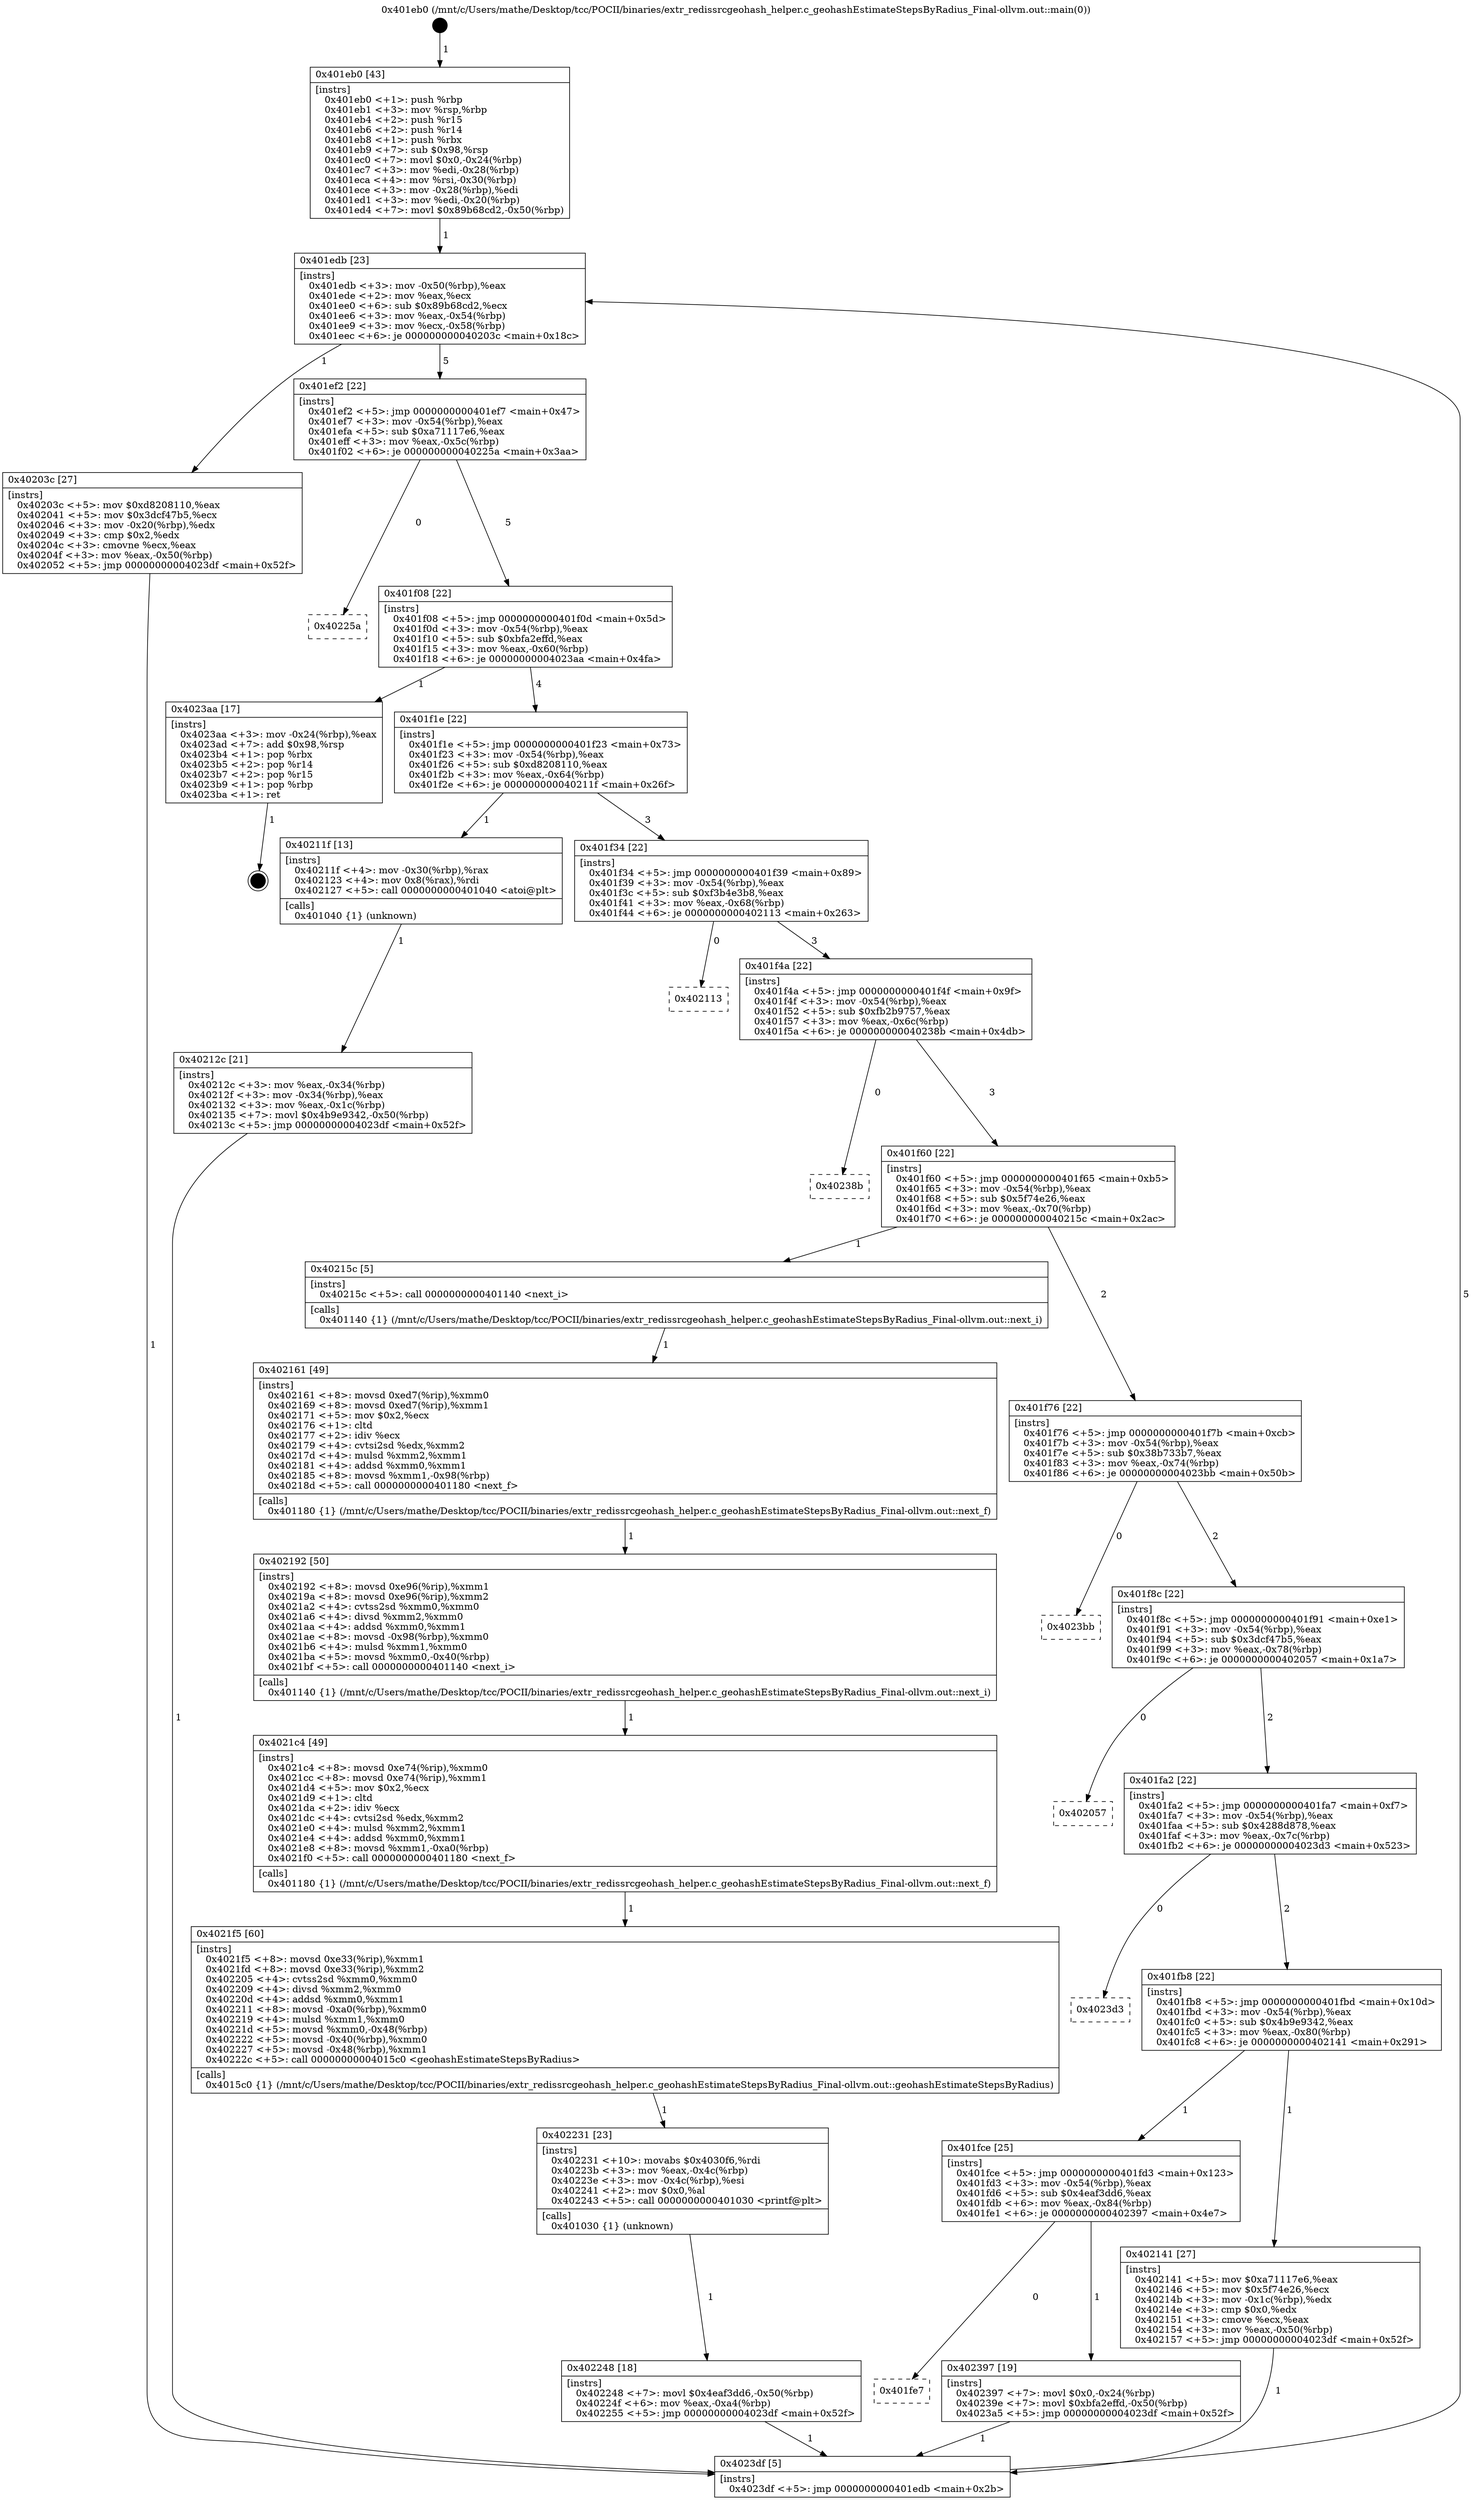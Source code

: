digraph "0x401eb0" {
  label = "0x401eb0 (/mnt/c/Users/mathe/Desktop/tcc/POCII/binaries/extr_redissrcgeohash_helper.c_geohashEstimateStepsByRadius_Final-ollvm.out::main(0))"
  labelloc = "t"
  node[shape=record]

  Entry [label="",width=0.3,height=0.3,shape=circle,fillcolor=black,style=filled]
  "0x401edb" [label="{
     0x401edb [23]\l
     | [instrs]\l
     &nbsp;&nbsp;0x401edb \<+3\>: mov -0x50(%rbp),%eax\l
     &nbsp;&nbsp;0x401ede \<+2\>: mov %eax,%ecx\l
     &nbsp;&nbsp;0x401ee0 \<+6\>: sub $0x89b68cd2,%ecx\l
     &nbsp;&nbsp;0x401ee6 \<+3\>: mov %eax,-0x54(%rbp)\l
     &nbsp;&nbsp;0x401ee9 \<+3\>: mov %ecx,-0x58(%rbp)\l
     &nbsp;&nbsp;0x401eec \<+6\>: je 000000000040203c \<main+0x18c\>\l
  }"]
  "0x40203c" [label="{
     0x40203c [27]\l
     | [instrs]\l
     &nbsp;&nbsp;0x40203c \<+5\>: mov $0xd8208110,%eax\l
     &nbsp;&nbsp;0x402041 \<+5\>: mov $0x3dcf47b5,%ecx\l
     &nbsp;&nbsp;0x402046 \<+3\>: mov -0x20(%rbp),%edx\l
     &nbsp;&nbsp;0x402049 \<+3\>: cmp $0x2,%edx\l
     &nbsp;&nbsp;0x40204c \<+3\>: cmovne %ecx,%eax\l
     &nbsp;&nbsp;0x40204f \<+3\>: mov %eax,-0x50(%rbp)\l
     &nbsp;&nbsp;0x402052 \<+5\>: jmp 00000000004023df \<main+0x52f\>\l
  }"]
  "0x401ef2" [label="{
     0x401ef2 [22]\l
     | [instrs]\l
     &nbsp;&nbsp;0x401ef2 \<+5\>: jmp 0000000000401ef7 \<main+0x47\>\l
     &nbsp;&nbsp;0x401ef7 \<+3\>: mov -0x54(%rbp),%eax\l
     &nbsp;&nbsp;0x401efa \<+5\>: sub $0xa71117e6,%eax\l
     &nbsp;&nbsp;0x401eff \<+3\>: mov %eax,-0x5c(%rbp)\l
     &nbsp;&nbsp;0x401f02 \<+6\>: je 000000000040225a \<main+0x3aa\>\l
  }"]
  "0x4023df" [label="{
     0x4023df [5]\l
     | [instrs]\l
     &nbsp;&nbsp;0x4023df \<+5\>: jmp 0000000000401edb \<main+0x2b\>\l
  }"]
  "0x401eb0" [label="{
     0x401eb0 [43]\l
     | [instrs]\l
     &nbsp;&nbsp;0x401eb0 \<+1\>: push %rbp\l
     &nbsp;&nbsp;0x401eb1 \<+3\>: mov %rsp,%rbp\l
     &nbsp;&nbsp;0x401eb4 \<+2\>: push %r15\l
     &nbsp;&nbsp;0x401eb6 \<+2\>: push %r14\l
     &nbsp;&nbsp;0x401eb8 \<+1\>: push %rbx\l
     &nbsp;&nbsp;0x401eb9 \<+7\>: sub $0x98,%rsp\l
     &nbsp;&nbsp;0x401ec0 \<+7\>: movl $0x0,-0x24(%rbp)\l
     &nbsp;&nbsp;0x401ec7 \<+3\>: mov %edi,-0x28(%rbp)\l
     &nbsp;&nbsp;0x401eca \<+4\>: mov %rsi,-0x30(%rbp)\l
     &nbsp;&nbsp;0x401ece \<+3\>: mov -0x28(%rbp),%edi\l
     &nbsp;&nbsp;0x401ed1 \<+3\>: mov %edi,-0x20(%rbp)\l
     &nbsp;&nbsp;0x401ed4 \<+7\>: movl $0x89b68cd2,-0x50(%rbp)\l
  }"]
  Exit [label="",width=0.3,height=0.3,shape=circle,fillcolor=black,style=filled,peripheries=2]
  "0x40225a" [label="{
     0x40225a\l
  }", style=dashed]
  "0x401f08" [label="{
     0x401f08 [22]\l
     | [instrs]\l
     &nbsp;&nbsp;0x401f08 \<+5\>: jmp 0000000000401f0d \<main+0x5d\>\l
     &nbsp;&nbsp;0x401f0d \<+3\>: mov -0x54(%rbp),%eax\l
     &nbsp;&nbsp;0x401f10 \<+5\>: sub $0xbfa2effd,%eax\l
     &nbsp;&nbsp;0x401f15 \<+3\>: mov %eax,-0x60(%rbp)\l
     &nbsp;&nbsp;0x401f18 \<+6\>: je 00000000004023aa \<main+0x4fa\>\l
  }"]
  "0x401fe7" [label="{
     0x401fe7\l
  }", style=dashed]
  "0x4023aa" [label="{
     0x4023aa [17]\l
     | [instrs]\l
     &nbsp;&nbsp;0x4023aa \<+3\>: mov -0x24(%rbp),%eax\l
     &nbsp;&nbsp;0x4023ad \<+7\>: add $0x98,%rsp\l
     &nbsp;&nbsp;0x4023b4 \<+1\>: pop %rbx\l
     &nbsp;&nbsp;0x4023b5 \<+2\>: pop %r14\l
     &nbsp;&nbsp;0x4023b7 \<+2\>: pop %r15\l
     &nbsp;&nbsp;0x4023b9 \<+1\>: pop %rbp\l
     &nbsp;&nbsp;0x4023ba \<+1\>: ret\l
  }"]
  "0x401f1e" [label="{
     0x401f1e [22]\l
     | [instrs]\l
     &nbsp;&nbsp;0x401f1e \<+5\>: jmp 0000000000401f23 \<main+0x73\>\l
     &nbsp;&nbsp;0x401f23 \<+3\>: mov -0x54(%rbp),%eax\l
     &nbsp;&nbsp;0x401f26 \<+5\>: sub $0xd8208110,%eax\l
     &nbsp;&nbsp;0x401f2b \<+3\>: mov %eax,-0x64(%rbp)\l
     &nbsp;&nbsp;0x401f2e \<+6\>: je 000000000040211f \<main+0x26f\>\l
  }"]
  "0x402397" [label="{
     0x402397 [19]\l
     | [instrs]\l
     &nbsp;&nbsp;0x402397 \<+7\>: movl $0x0,-0x24(%rbp)\l
     &nbsp;&nbsp;0x40239e \<+7\>: movl $0xbfa2effd,-0x50(%rbp)\l
     &nbsp;&nbsp;0x4023a5 \<+5\>: jmp 00000000004023df \<main+0x52f\>\l
  }"]
  "0x40211f" [label="{
     0x40211f [13]\l
     | [instrs]\l
     &nbsp;&nbsp;0x40211f \<+4\>: mov -0x30(%rbp),%rax\l
     &nbsp;&nbsp;0x402123 \<+4\>: mov 0x8(%rax),%rdi\l
     &nbsp;&nbsp;0x402127 \<+5\>: call 0000000000401040 \<atoi@plt\>\l
     | [calls]\l
     &nbsp;&nbsp;0x401040 \{1\} (unknown)\l
  }"]
  "0x401f34" [label="{
     0x401f34 [22]\l
     | [instrs]\l
     &nbsp;&nbsp;0x401f34 \<+5\>: jmp 0000000000401f39 \<main+0x89\>\l
     &nbsp;&nbsp;0x401f39 \<+3\>: mov -0x54(%rbp),%eax\l
     &nbsp;&nbsp;0x401f3c \<+5\>: sub $0xf3b4e3b8,%eax\l
     &nbsp;&nbsp;0x401f41 \<+3\>: mov %eax,-0x68(%rbp)\l
     &nbsp;&nbsp;0x401f44 \<+6\>: je 0000000000402113 \<main+0x263\>\l
  }"]
  "0x40212c" [label="{
     0x40212c [21]\l
     | [instrs]\l
     &nbsp;&nbsp;0x40212c \<+3\>: mov %eax,-0x34(%rbp)\l
     &nbsp;&nbsp;0x40212f \<+3\>: mov -0x34(%rbp),%eax\l
     &nbsp;&nbsp;0x402132 \<+3\>: mov %eax,-0x1c(%rbp)\l
     &nbsp;&nbsp;0x402135 \<+7\>: movl $0x4b9e9342,-0x50(%rbp)\l
     &nbsp;&nbsp;0x40213c \<+5\>: jmp 00000000004023df \<main+0x52f\>\l
  }"]
  "0x402248" [label="{
     0x402248 [18]\l
     | [instrs]\l
     &nbsp;&nbsp;0x402248 \<+7\>: movl $0x4eaf3dd6,-0x50(%rbp)\l
     &nbsp;&nbsp;0x40224f \<+6\>: mov %eax,-0xa4(%rbp)\l
     &nbsp;&nbsp;0x402255 \<+5\>: jmp 00000000004023df \<main+0x52f\>\l
  }"]
  "0x402113" [label="{
     0x402113\l
  }", style=dashed]
  "0x401f4a" [label="{
     0x401f4a [22]\l
     | [instrs]\l
     &nbsp;&nbsp;0x401f4a \<+5\>: jmp 0000000000401f4f \<main+0x9f\>\l
     &nbsp;&nbsp;0x401f4f \<+3\>: mov -0x54(%rbp),%eax\l
     &nbsp;&nbsp;0x401f52 \<+5\>: sub $0xfb2b9757,%eax\l
     &nbsp;&nbsp;0x401f57 \<+3\>: mov %eax,-0x6c(%rbp)\l
     &nbsp;&nbsp;0x401f5a \<+6\>: je 000000000040238b \<main+0x4db\>\l
  }"]
  "0x402231" [label="{
     0x402231 [23]\l
     | [instrs]\l
     &nbsp;&nbsp;0x402231 \<+10\>: movabs $0x4030f6,%rdi\l
     &nbsp;&nbsp;0x40223b \<+3\>: mov %eax,-0x4c(%rbp)\l
     &nbsp;&nbsp;0x40223e \<+3\>: mov -0x4c(%rbp),%esi\l
     &nbsp;&nbsp;0x402241 \<+2\>: mov $0x0,%al\l
     &nbsp;&nbsp;0x402243 \<+5\>: call 0000000000401030 \<printf@plt\>\l
     | [calls]\l
     &nbsp;&nbsp;0x401030 \{1\} (unknown)\l
  }"]
  "0x40238b" [label="{
     0x40238b\l
  }", style=dashed]
  "0x401f60" [label="{
     0x401f60 [22]\l
     | [instrs]\l
     &nbsp;&nbsp;0x401f60 \<+5\>: jmp 0000000000401f65 \<main+0xb5\>\l
     &nbsp;&nbsp;0x401f65 \<+3\>: mov -0x54(%rbp),%eax\l
     &nbsp;&nbsp;0x401f68 \<+5\>: sub $0x5f74e26,%eax\l
     &nbsp;&nbsp;0x401f6d \<+3\>: mov %eax,-0x70(%rbp)\l
     &nbsp;&nbsp;0x401f70 \<+6\>: je 000000000040215c \<main+0x2ac\>\l
  }"]
  "0x4021f5" [label="{
     0x4021f5 [60]\l
     | [instrs]\l
     &nbsp;&nbsp;0x4021f5 \<+8\>: movsd 0xe33(%rip),%xmm1\l
     &nbsp;&nbsp;0x4021fd \<+8\>: movsd 0xe33(%rip),%xmm2\l
     &nbsp;&nbsp;0x402205 \<+4\>: cvtss2sd %xmm0,%xmm0\l
     &nbsp;&nbsp;0x402209 \<+4\>: divsd %xmm2,%xmm0\l
     &nbsp;&nbsp;0x40220d \<+4\>: addsd %xmm0,%xmm1\l
     &nbsp;&nbsp;0x402211 \<+8\>: movsd -0xa0(%rbp),%xmm0\l
     &nbsp;&nbsp;0x402219 \<+4\>: mulsd %xmm1,%xmm0\l
     &nbsp;&nbsp;0x40221d \<+5\>: movsd %xmm0,-0x48(%rbp)\l
     &nbsp;&nbsp;0x402222 \<+5\>: movsd -0x40(%rbp),%xmm0\l
     &nbsp;&nbsp;0x402227 \<+5\>: movsd -0x48(%rbp),%xmm1\l
     &nbsp;&nbsp;0x40222c \<+5\>: call 00000000004015c0 \<geohashEstimateStepsByRadius\>\l
     | [calls]\l
     &nbsp;&nbsp;0x4015c0 \{1\} (/mnt/c/Users/mathe/Desktop/tcc/POCII/binaries/extr_redissrcgeohash_helper.c_geohashEstimateStepsByRadius_Final-ollvm.out::geohashEstimateStepsByRadius)\l
  }"]
  "0x40215c" [label="{
     0x40215c [5]\l
     | [instrs]\l
     &nbsp;&nbsp;0x40215c \<+5\>: call 0000000000401140 \<next_i\>\l
     | [calls]\l
     &nbsp;&nbsp;0x401140 \{1\} (/mnt/c/Users/mathe/Desktop/tcc/POCII/binaries/extr_redissrcgeohash_helper.c_geohashEstimateStepsByRadius_Final-ollvm.out::next_i)\l
  }"]
  "0x401f76" [label="{
     0x401f76 [22]\l
     | [instrs]\l
     &nbsp;&nbsp;0x401f76 \<+5\>: jmp 0000000000401f7b \<main+0xcb\>\l
     &nbsp;&nbsp;0x401f7b \<+3\>: mov -0x54(%rbp),%eax\l
     &nbsp;&nbsp;0x401f7e \<+5\>: sub $0x38b733b7,%eax\l
     &nbsp;&nbsp;0x401f83 \<+3\>: mov %eax,-0x74(%rbp)\l
     &nbsp;&nbsp;0x401f86 \<+6\>: je 00000000004023bb \<main+0x50b\>\l
  }"]
  "0x4021c4" [label="{
     0x4021c4 [49]\l
     | [instrs]\l
     &nbsp;&nbsp;0x4021c4 \<+8\>: movsd 0xe74(%rip),%xmm0\l
     &nbsp;&nbsp;0x4021cc \<+8\>: movsd 0xe74(%rip),%xmm1\l
     &nbsp;&nbsp;0x4021d4 \<+5\>: mov $0x2,%ecx\l
     &nbsp;&nbsp;0x4021d9 \<+1\>: cltd\l
     &nbsp;&nbsp;0x4021da \<+2\>: idiv %ecx\l
     &nbsp;&nbsp;0x4021dc \<+4\>: cvtsi2sd %edx,%xmm2\l
     &nbsp;&nbsp;0x4021e0 \<+4\>: mulsd %xmm2,%xmm1\l
     &nbsp;&nbsp;0x4021e4 \<+4\>: addsd %xmm0,%xmm1\l
     &nbsp;&nbsp;0x4021e8 \<+8\>: movsd %xmm1,-0xa0(%rbp)\l
     &nbsp;&nbsp;0x4021f0 \<+5\>: call 0000000000401180 \<next_f\>\l
     | [calls]\l
     &nbsp;&nbsp;0x401180 \{1\} (/mnt/c/Users/mathe/Desktop/tcc/POCII/binaries/extr_redissrcgeohash_helper.c_geohashEstimateStepsByRadius_Final-ollvm.out::next_f)\l
  }"]
  "0x4023bb" [label="{
     0x4023bb\l
  }", style=dashed]
  "0x401f8c" [label="{
     0x401f8c [22]\l
     | [instrs]\l
     &nbsp;&nbsp;0x401f8c \<+5\>: jmp 0000000000401f91 \<main+0xe1\>\l
     &nbsp;&nbsp;0x401f91 \<+3\>: mov -0x54(%rbp),%eax\l
     &nbsp;&nbsp;0x401f94 \<+5\>: sub $0x3dcf47b5,%eax\l
     &nbsp;&nbsp;0x401f99 \<+3\>: mov %eax,-0x78(%rbp)\l
     &nbsp;&nbsp;0x401f9c \<+6\>: je 0000000000402057 \<main+0x1a7\>\l
  }"]
  "0x402192" [label="{
     0x402192 [50]\l
     | [instrs]\l
     &nbsp;&nbsp;0x402192 \<+8\>: movsd 0xe96(%rip),%xmm1\l
     &nbsp;&nbsp;0x40219a \<+8\>: movsd 0xe96(%rip),%xmm2\l
     &nbsp;&nbsp;0x4021a2 \<+4\>: cvtss2sd %xmm0,%xmm0\l
     &nbsp;&nbsp;0x4021a6 \<+4\>: divsd %xmm2,%xmm0\l
     &nbsp;&nbsp;0x4021aa \<+4\>: addsd %xmm0,%xmm1\l
     &nbsp;&nbsp;0x4021ae \<+8\>: movsd -0x98(%rbp),%xmm0\l
     &nbsp;&nbsp;0x4021b6 \<+4\>: mulsd %xmm1,%xmm0\l
     &nbsp;&nbsp;0x4021ba \<+5\>: movsd %xmm0,-0x40(%rbp)\l
     &nbsp;&nbsp;0x4021bf \<+5\>: call 0000000000401140 \<next_i\>\l
     | [calls]\l
     &nbsp;&nbsp;0x401140 \{1\} (/mnt/c/Users/mathe/Desktop/tcc/POCII/binaries/extr_redissrcgeohash_helper.c_geohashEstimateStepsByRadius_Final-ollvm.out::next_i)\l
  }"]
  "0x402057" [label="{
     0x402057\l
  }", style=dashed]
  "0x401fa2" [label="{
     0x401fa2 [22]\l
     | [instrs]\l
     &nbsp;&nbsp;0x401fa2 \<+5\>: jmp 0000000000401fa7 \<main+0xf7\>\l
     &nbsp;&nbsp;0x401fa7 \<+3\>: mov -0x54(%rbp),%eax\l
     &nbsp;&nbsp;0x401faa \<+5\>: sub $0x4288d878,%eax\l
     &nbsp;&nbsp;0x401faf \<+3\>: mov %eax,-0x7c(%rbp)\l
     &nbsp;&nbsp;0x401fb2 \<+6\>: je 00000000004023d3 \<main+0x523\>\l
  }"]
  "0x402161" [label="{
     0x402161 [49]\l
     | [instrs]\l
     &nbsp;&nbsp;0x402161 \<+8\>: movsd 0xed7(%rip),%xmm0\l
     &nbsp;&nbsp;0x402169 \<+8\>: movsd 0xed7(%rip),%xmm1\l
     &nbsp;&nbsp;0x402171 \<+5\>: mov $0x2,%ecx\l
     &nbsp;&nbsp;0x402176 \<+1\>: cltd\l
     &nbsp;&nbsp;0x402177 \<+2\>: idiv %ecx\l
     &nbsp;&nbsp;0x402179 \<+4\>: cvtsi2sd %edx,%xmm2\l
     &nbsp;&nbsp;0x40217d \<+4\>: mulsd %xmm2,%xmm1\l
     &nbsp;&nbsp;0x402181 \<+4\>: addsd %xmm0,%xmm1\l
     &nbsp;&nbsp;0x402185 \<+8\>: movsd %xmm1,-0x98(%rbp)\l
     &nbsp;&nbsp;0x40218d \<+5\>: call 0000000000401180 \<next_f\>\l
     | [calls]\l
     &nbsp;&nbsp;0x401180 \{1\} (/mnt/c/Users/mathe/Desktop/tcc/POCII/binaries/extr_redissrcgeohash_helper.c_geohashEstimateStepsByRadius_Final-ollvm.out::next_f)\l
  }"]
  "0x4023d3" [label="{
     0x4023d3\l
  }", style=dashed]
  "0x401fb8" [label="{
     0x401fb8 [22]\l
     | [instrs]\l
     &nbsp;&nbsp;0x401fb8 \<+5\>: jmp 0000000000401fbd \<main+0x10d\>\l
     &nbsp;&nbsp;0x401fbd \<+3\>: mov -0x54(%rbp),%eax\l
     &nbsp;&nbsp;0x401fc0 \<+5\>: sub $0x4b9e9342,%eax\l
     &nbsp;&nbsp;0x401fc5 \<+3\>: mov %eax,-0x80(%rbp)\l
     &nbsp;&nbsp;0x401fc8 \<+6\>: je 0000000000402141 \<main+0x291\>\l
  }"]
  "0x401fce" [label="{
     0x401fce [25]\l
     | [instrs]\l
     &nbsp;&nbsp;0x401fce \<+5\>: jmp 0000000000401fd3 \<main+0x123\>\l
     &nbsp;&nbsp;0x401fd3 \<+3\>: mov -0x54(%rbp),%eax\l
     &nbsp;&nbsp;0x401fd6 \<+5\>: sub $0x4eaf3dd6,%eax\l
     &nbsp;&nbsp;0x401fdb \<+6\>: mov %eax,-0x84(%rbp)\l
     &nbsp;&nbsp;0x401fe1 \<+6\>: je 0000000000402397 \<main+0x4e7\>\l
  }"]
  "0x402141" [label="{
     0x402141 [27]\l
     | [instrs]\l
     &nbsp;&nbsp;0x402141 \<+5\>: mov $0xa71117e6,%eax\l
     &nbsp;&nbsp;0x402146 \<+5\>: mov $0x5f74e26,%ecx\l
     &nbsp;&nbsp;0x40214b \<+3\>: mov -0x1c(%rbp),%edx\l
     &nbsp;&nbsp;0x40214e \<+3\>: cmp $0x0,%edx\l
     &nbsp;&nbsp;0x402151 \<+3\>: cmove %ecx,%eax\l
     &nbsp;&nbsp;0x402154 \<+3\>: mov %eax,-0x50(%rbp)\l
     &nbsp;&nbsp;0x402157 \<+5\>: jmp 00000000004023df \<main+0x52f\>\l
  }"]
  Entry -> "0x401eb0" [label=" 1"]
  "0x401edb" -> "0x40203c" [label=" 1"]
  "0x401edb" -> "0x401ef2" [label=" 5"]
  "0x40203c" -> "0x4023df" [label=" 1"]
  "0x401eb0" -> "0x401edb" [label=" 1"]
  "0x4023df" -> "0x401edb" [label=" 5"]
  "0x4023aa" -> Exit [label=" 1"]
  "0x401ef2" -> "0x40225a" [label=" 0"]
  "0x401ef2" -> "0x401f08" [label=" 5"]
  "0x402397" -> "0x4023df" [label=" 1"]
  "0x401f08" -> "0x4023aa" [label=" 1"]
  "0x401f08" -> "0x401f1e" [label=" 4"]
  "0x401fce" -> "0x401fe7" [label=" 0"]
  "0x401f1e" -> "0x40211f" [label=" 1"]
  "0x401f1e" -> "0x401f34" [label=" 3"]
  "0x40211f" -> "0x40212c" [label=" 1"]
  "0x40212c" -> "0x4023df" [label=" 1"]
  "0x401fce" -> "0x402397" [label=" 1"]
  "0x401f34" -> "0x402113" [label=" 0"]
  "0x401f34" -> "0x401f4a" [label=" 3"]
  "0x402248" -> "0x4023df" [label=" 1"]
  "0x401f4a" -> "0x40238b" [label=" 0"]
  "0x401f4a" -> "0x401f60" [label=" 3"]
  "0x402231" -> "0x402248" [label=" 1"]
  "0x401f60" -> "0x40215c" [label=" 1"]
  "0x401f60" -> "0x401f76" [label=" 2"]
  "0x4021f5" -> "0x402231" [label=" 1"]
  "0x401f76" -> "0x4023bb" [label=" 0"]
  "0x401f76" -> "0x401f8c" [label=" 2"]
  "0x4021c4" -> "0x4021f5" [label=" 1"]
  "0x401f8c" -> "0x402057" [label=" 0"]
  "0x401f8c" -> "0x401fa2" [label=" 2"]
  "0x402192" -> "0x4021c4" [label=" 1"]
  "0x401fa2" -> "0x4023d3" [label=" 0"]
  "0x401fa2" -> "0x401fb8" [label=" 2"]
  "0x402161" -> "0x402192" [label=" 1"]
  "0x401fb8" -> "0x402141" [label=" 1"]
  "0x401fb8" -> "0x401fce" [label=" 1"]
  "0x402141" -> "0x4023df" [label=" 1"]
  "0x40215c" -> "0x402161" [label=" 1"]
}
